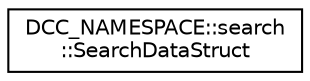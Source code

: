 digraph "类继承关系图"
{
  edge [fontname="Helvetica",fontsize="10",labelfontname="Helvetica",labelfontsize="10"];
  node [fontname="Helvetica",fontsize="10",shape=record];
  rankdir="LR";
  Node0 [label="DCC_NAMESPACE::search\l::SearchDataStruct",height=0.2,width=0.4,color="black", fillcolor="white", style="filled",URL="$struct_d_c_c___n_a_m_e_s_p_a_c_e_1_1search_1_1_search_data_struct.html"];
}
